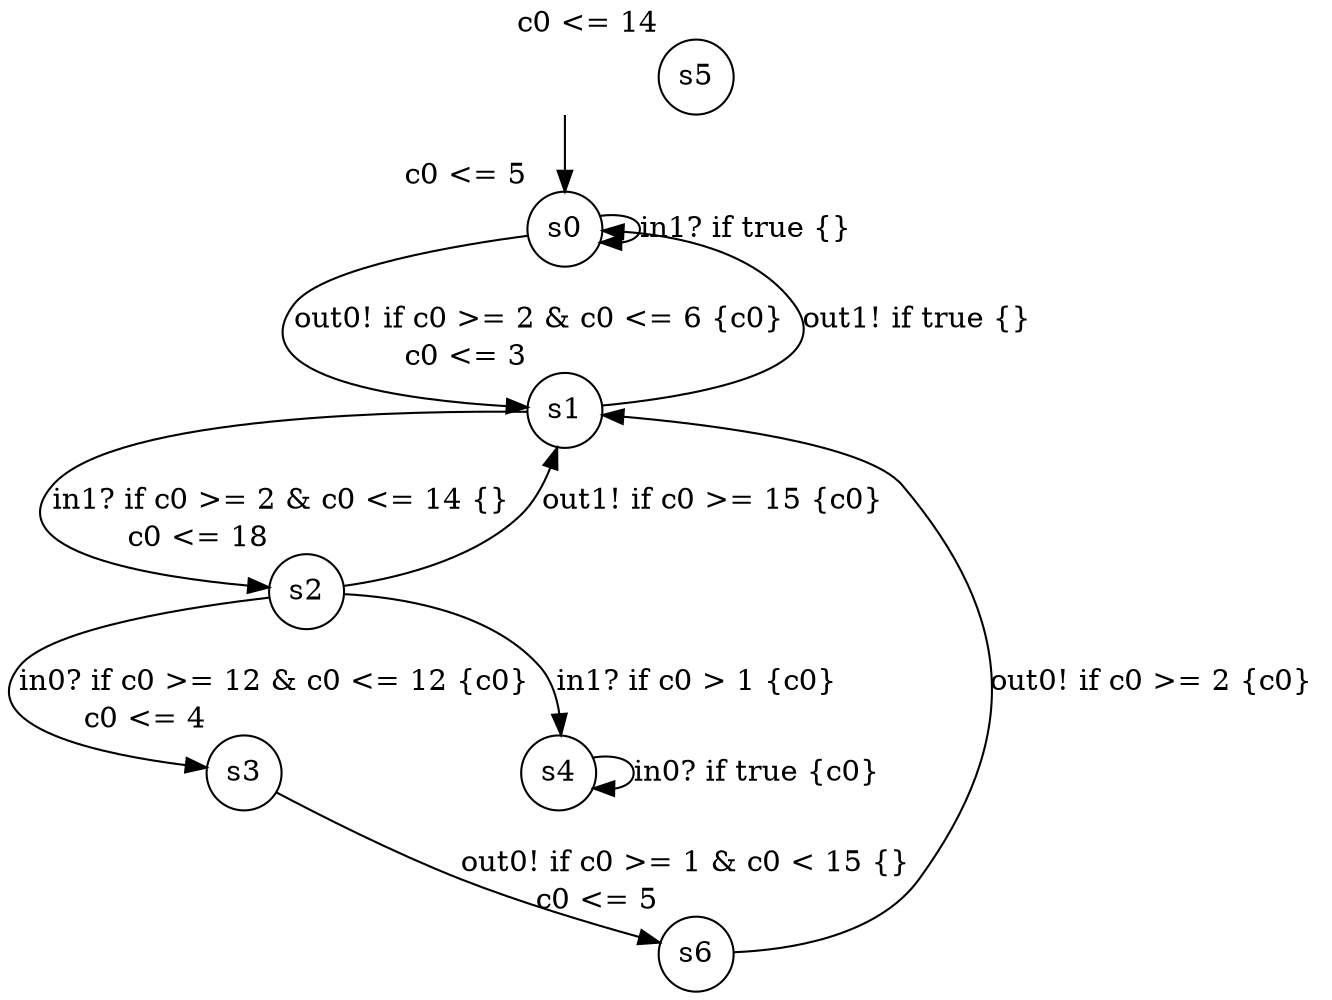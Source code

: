 digraph g {
__start0 [label="" shape="none"];
s0 [shape="circle" margin=0 label="s0", xlabel="c0 <= 5"];
s1 [shape="circle" margin=0 label="s1", xlabel="c0 <= 3"];
s2 [shape="circle" margin=0 label="s2", xlabel="c0 <= 18"];
s3 [shape="circle" margin=0 label="s3", xlabel="c0 <= 4"];
s4 [shape="circle" margin=0 label="s4"];
s5 [shape="circle" margin=0 label="s5", xlabel="c0 <= 14"];
s6 [shape="circle" margin=0 label="s6", xlabel="c0 <= 5"];
s0 -> s0 [label="in1? if true {} "];
s0 -> s1 [label="out0! if c0 >= 2 & c0 <= 6 {c0} "];
s1 -> s0 [label="out1! if true {} "];
s1 -> s2 [label="in1? if c0 >= 2 & c0 <= 14 {} "];
s2 -> s1 [label="out1! if c0 >= 15 {c0} "];
s2 -> s3 [label="in0? if c0 >= 12 & c0 <= 12 {c0} "];
s2 -> s4 [label="in1? if c0 > 1 {c0} "];
s3 -> s6 [label="out0! if c0 >= 1 & c0 < 15 {} "];
s4 -> s4 [label="in0? if true {c0} "];
s6 -> s1 [label="out0! if c0 >= 2 {c0} "];
__start0 -> s0;
}
